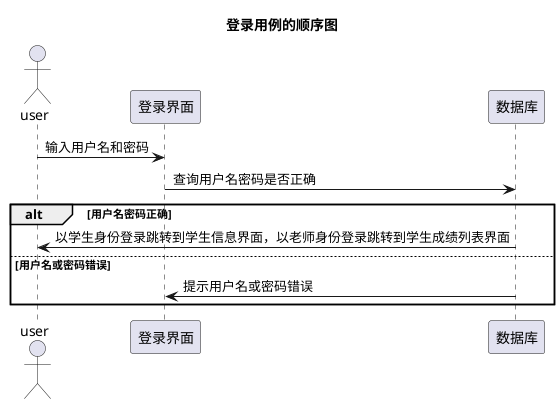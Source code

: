 @startuml
@startuml
title 登录用例的顺序图
actor user
user -> 登录界面: 输入用户名和密码
登录界面 ->数据库:查询用户名密码是否正确
alt 用户名密码正确
    数据库->user:以学生身份登录跳转到学生信息界面，以老师身份登录跳转到学生成绩列表界面
else 用户名或密码错误
    数据库->登录界面:提示用户名或密码错误
end
@enduml